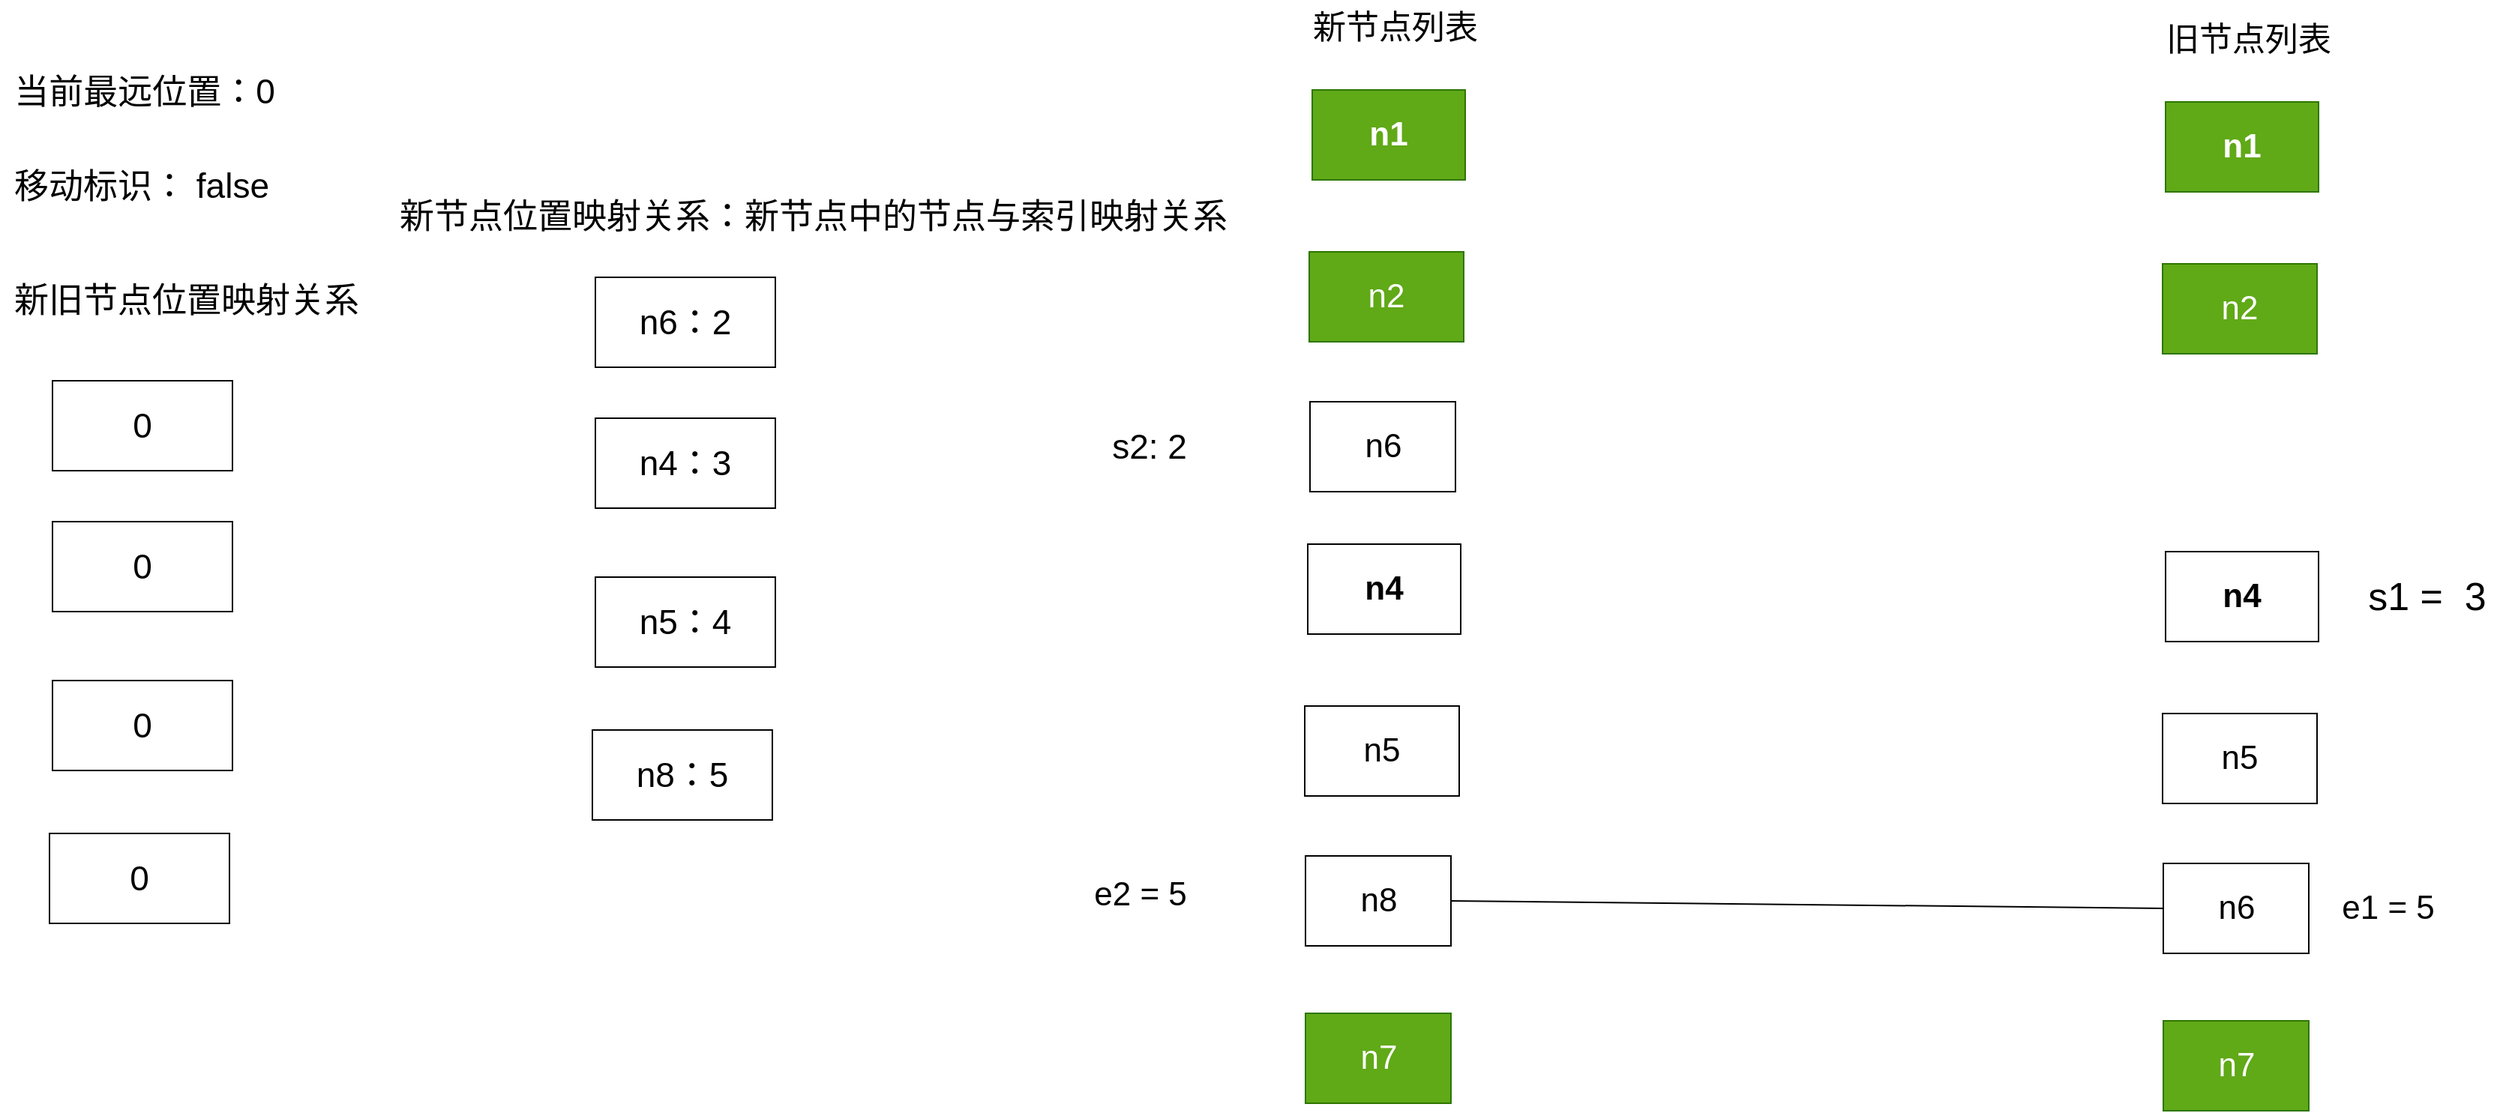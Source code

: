 <mxfile>
    <diagram id="PpO-VeStNTFoF9foxZQZ" name="Page-1">
        <mxGraphModel dx="2963" dy="1397" grid="0" gridSize="10" guides="1" tooltips="1" connect="1" arrows="1" fold="1" page="0" pageScale="1" pageWidth="850" pageHeight="1100" math="0" shadow="0">
            <root>
                <mxCell id="0"/>
                <mxCell id="1" parent="0"/>
                <mxCell id="2" value="n1" style="rounded=0;whiteSpace=wrap;html=1;fontStyle=1;fillColor=#60a917;fontColor=#ffffff;strokeColor=#2D7600;fontSize=22;" vertex="1" parent="1">
                    <mxGeometry x="177" y="193" width="102" height="60" as="geometry"/>
                </mxCell>
                <mxCell id="3" value="新节点列表" style="text;html=1;align=center;verticalAlign=middle;resizable=0;points=[];autosize=1;strokeColor=none;fillColor=none;fontSize=22;" vertex="1" parent="1">
                    <mxGeometry x="168" y="133" width="128" height="38" as="geometry"/>
                </mxCell>
                <mxCell id="4" value="n2" style="rounded=0;whiteSpace=wrap;html=1;fillColor=#60a917;fontColor=#ffffff;strokeColor=#2D7600;fontSize=22;" vertex="1" parent="1">
                    <mxGeometry x="175" y="301" width="103" height="60" as="geometry"/>
                </mxCell>
                <mxCell id="5" value="n6" style="rounded=0;whiteSpace=wrap;html=1;fontSize=22;" vertex="1" parent="1">
                    <mxGeometry x="175.5" y="401" width="97" height="60" as="geometry"/>
                </mxCell>
                <mxCell id="6" value="n4" style="rounded=0;whiteSpace=wrap;html=1;fontStyle=1;fontSize=22;" vertex="1" parent="1">
                    <mxGeometry x="174" y="496" width="102" height="60" as="geometry"/>
                </mxCell>
                <mxCell id="7" value="n5" style="rounded=0;whiteSpace=wrap;html=1;fontSize=22;" vertex="1" parent="1">
                    <mxGeometry x="172" y="604" width="103" height="60" as="geometry"/>
                </mxCell>
                <mxCell id="8" value="n8" style="rounded=0;whiteSpace=wrap;html=1;fontSize=22;" vertex="1" parent="1">
                    <mxGeometry x="172.5" y="704" width="97" height="60" as="geometry"/>
                </mxCell>
                <mxCell id="9" value="n7" style="rounded=0;whiteSpace=wrap;html=1;fontSize=22;fillColor=#60a917;fontColor=#ffffff;strokeColor=#2D7600;" vertex="1" parent="1">
                    <mxGeometry x="172.5" y="809" width="97" height="60" as="geometry"/>
                </mxCell>
                <mxCell id="10" value="n1" style="rounded=0;whiteSpace=wrap;html=1;fontStyle=1;fillColor=#60a917;fontColor=#ffffff;strokeColor=#2D7600;fontSize=22;" vertex="1" parent="1">
                    <mxGeometry x="746" y="201" width="102" height="60" as="geometry"/>
                </mxCell>
                <mxCell id="11" value="旧节点列表" style="text;html=1;align=center;verticalAlign=middle;resizable=0;points=[];autosize=1;strokeColor=none;fillColor=none;fontSize=22;" vertex="1" parent="1">
                    <mxGeometry x="737" y="141" width="128" height="38" as="geometry"/>
                </mxCell>
                <mxCell id="12" value="n2" style="rounded=0;whiteSpace=wrap;html=1;fillColor=#60a917;fontColor=#ffffff;strokeColor=#2D7600;fontSize=22;" vertex="1" parent="1">
                    <mxGeometry x="744" y="309" width="103" height="60" as="geometry"/>
                </mxCell>
                <mxCell id="15" value="n4" style="rounded=0;whiteSpace=wrap;html=1;fontStyle=1;fontSize=22;" vertex="1" parent="1">
                    <mxGeometry x="746" y="501" width="102" height="60" as="geometry"/>
                </mxCell>
                <mxCell id="16" value="n5" style="rounded=0;whiteSpace=wrap;html=1;fontSize=22;" vertex="1" parent="1">
                    <mxGeometry x="744" y="609" width="103" height="60" as="geometry"/>
                </mxCell>
                <mxCell id="17" value="n6" style="rounded=0;whiteSpace=wrap;html=1;fontSize=22;" vertex="1" parent="1">
                    <mxGeometry x="744.5" y="709" width="97" height="60" as="geometry"/>
                </mxCell>
                <mxCell id="18" value="n7" style="rounded=0;whiteSpace=wrap;html=1;fontSize=22;fillColor=#60a917;fontColor=#ffffff;strokeColor=#2D7600;" vertex="1" parent="1">
                    <mxGeometry x="744.5" y="814" width="97" height="60" as="geometry"/>
                </mxCell>
                <mxCell id="19" value="e1 = 5" style="text;html=1;align=center;verticalAlign=middle;resizable=0;points=[];autosize=1;strokeColor=none;fillColor=none;fontSize=22;" vertex="1" parent="1">
                    <mxGeometry x="854" y="720" width="80" height="38" as="geometry"/>
                </mxCell>
                <mxCell id="20" value="e2 = 5" style="text;html=1;align=center;verticalAlign=middle;resizable=0;points=[];autosize=1;strokeColor=none;fillColor=none;fontSize=22;" vertex="1" parent="1">
                    <mxGeometry x="22" y="711" width="80" height="38" as="geometry"/>
                </mxCell>
                <mxCell id="21" value="" style="endArrow=none;html=1;fontSize=22;entryX=0;entryY=0.5;entryDx=0;entryDy=0;exitX=1;exitY=0.5;exitDx=0;exitDy=0;" edge="1" parent="1" source="8" target="17">
                    <mxGeometry width="50" height="50" relative="1" as="geometry">
                        <mxPoint x="-57" y="746" as="sourcePoint"/>
                        <mxPoint x="744" y="746" as="targetPoint"/>
                    </mxGeometry>
                </mxCell>
                <mxCell id="23" value="新节点位置映射关系：新节点中的节点与索引映射关系" style="text;html=1;align=center;verticalAlign=middle;resizable=0;points=[];autosize=1;strokeColor=none;fillColor=none;fontSize=23;" vertex="1" parent="1">
                    <mxGeometry x="-441" y="257" width="570" height="40" as="geometry"/>
                </mxCell>
                <mxCell id="24" value="n6：2" style="rounded=0;whiteSpace=wrap;html=1;fontSize=23;" vertex="1" parent="1">
                    <mxGeometry x="-301" y="318" width="120" height="60" as="geometry"/>
                </mxCell>
                <mxCell id="25" value="n4：3" style="rounded=0;whiteSpace=wrap;html=1;fontSize=23;" vertex="1" parent="1">
                    <mxGeometry x="-301" y="412" width="120" height="60" as="geometry"/>
                </mxCell>
                <mxCell id="26" value="n5：4" style="rounded=0;whiteSpace=wrap;html=1;fontSize=23;" vertex="1" parent="1">
                    <mxGeometry x="-301" y="518" width="120" height="60" as="geometry"/>
                </mxCell>
                <mxCell id="27" value="n8：5" style="rounded=0;whiteSpace=wrap;html=1;fontSize=23;" vertex="1" parent="1">
                    <mxGeometry x="-303" y="620" width="120" height="60" as="geometry"/>
                </mxCell>
                <mxCell id="28" value="s2: 2" style="text;html=1;align=center;verticalAlign=middle;resizable=0;points=[];autosize=1;strokeColor=none;fillColor=none;fontSize=23;" vertex="1" parent="1">
                    <mxGeometry x="34" y="411" width="68" height="40" as="geometry"/>
                </mxCell>
                <mxCell id="30" value="当前最远位置：0&lt;br&gt;" style="text;html=1;align=center;verticalAlign=middle;resizable=0;points=[];autosize=1;strokeColor=none;fillColor=none;fontSize=23;" vertex="1" parent="1">
                    <mxGeometry x="-698" y="174" width="192" height="40" as="geometry"/>
                </mxCell>
                <mxCell id="31" value="移动标识： false" style="text;html=1;align=center;verticalAlign=middle;resizable=0;points=[];autosize=1;strokeColor=none;fillColor=none;fontSize=23;" vertex="1" parent="1">
                    <mxGeometry x="-698" y="237" width="188" height="40" as="geometry"/>
                </mxCell>
                <mxCell id="32" value="新旧节点位置映射关系" style="text;html=1;align=center;verticalAlign=middle;resizable=0;points=[];autosize=1;strokeColor=none;fillColor=none;fontSize=23;" vertex="1" parent="1">
                    <mxGeometry x="-698" y="313" width="248" height="40" as="geometry"/>
                </mxCell>
                <mxCell id="33" value="0" style="rounded=0;whiteSpace=wrap;html=1;fontSize=23;" vertex="1" parent="1">
                    <mxGeometry x="-663" y="387" width="120" height="60" as="geometry"/>
                </mxCell>
                <mxCell id="34" value="0" style="rounded=0;whiteSpace=wrap;html=1;fontSize=23;" vertex="1" parent="1">
                    <mxGeometry x="-663" y="481" width="120" height="60" as="geometry"/>
                </mxCell>
                <mxCell id="35" value="0" style="rounded=0;whiteSpace=wrap;html=1;fontSize=23;" vertex="1" parent="1">
                    <mxGeometry x="-663" y="587" width="120" height="60" as="geometry"/>
                </mxCell>
                <mxCell id="36" value="0" style="rounded=0;whiteSpace=wrap;html=1;fontSize=23;" vertex="1" parent="1">
                    <mxGeometry x="-665" y="689" width="120" height="60" as="geometry"/>
                </mxCell>
                <mxCell id="37" value="s1 =&amp;nbsp; 3" style="text;html=1;align=center;verticalAlign=middle;resizable=0;points=[];autosize=1;strokeColor=none;fillColor=none;fontSize=26;" vertex="1" parent="1">
                    <mxGeometry x="871" y="509.5" width="97" height="43" as="geometry"/>
                </mxCell>
            </root>
        </mxGraphModel>
    </diagram>
</mxfile>